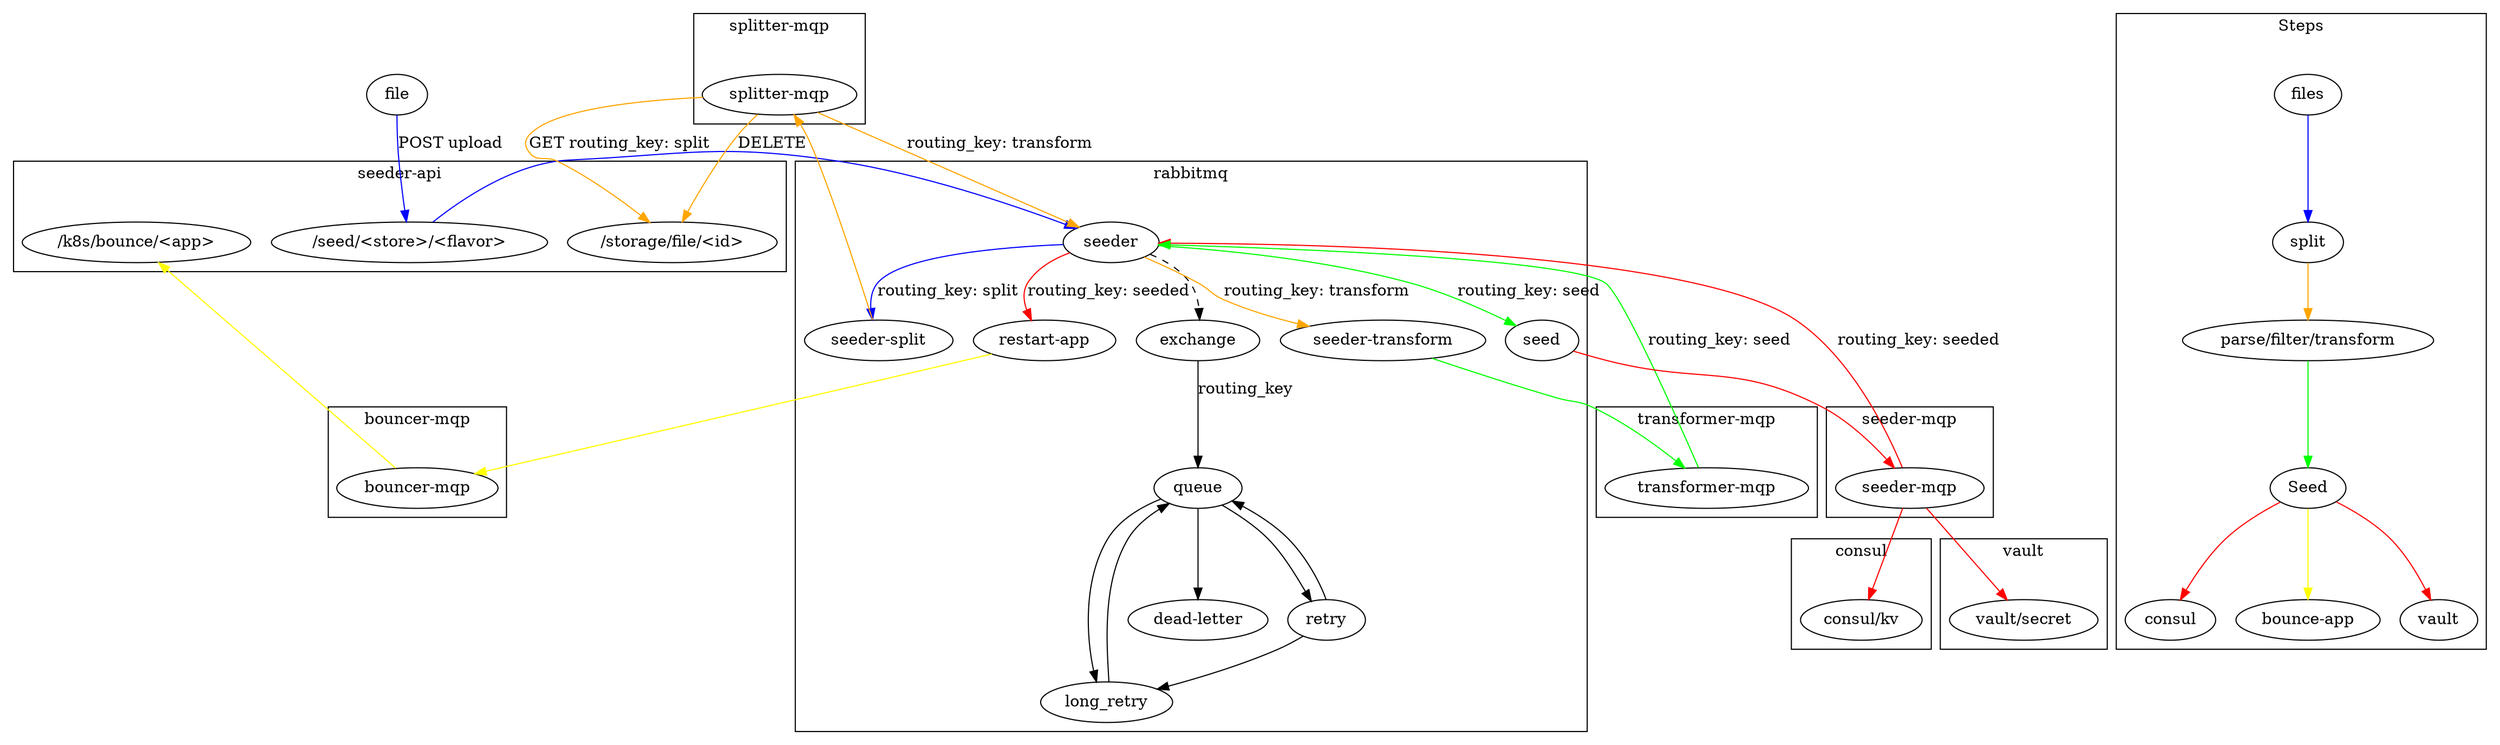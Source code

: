 digraph seeder {

  subgraph cluster_0 {
    label="seeder-api"

    "/seed/<store>/<flavor>";
    "/storage/file/<id>";
    "/k8s/bounce/<app>";
  }

  subgraph cluster_1 {
    label="seeder-mqp"
    "seeder-mqp";
  }

  subgraph cluster_2 {
    label="splitter-mqp";
    "splitter-mqp";
  }


  subgraph cluster_3 {
    label="transformer-mqp";
    "transformer-mqp";
  }

  subgraph cluster_4 {
    label="rabbitmq";

    "exchange" -> "queue"[label="routing_key"];
    "retry" -> "queue";
    "retry" -> "long_retry";
    "queue" -> "retry";
    "queue" -> "long_retry";
    "long_retry" -> "queue";
    "queue" -> "dead-letter";

    "seeder" -> "exchange"[style=dashed];
    "seeder" -> "seeder-split"[label="routing_key: split", color=blue];
    "seeder" -> "seeder-transform"[label="routing_key: transform", color=orange];
    "seeder" -> "seed"[label="routing_key: seed", color=green];
    "seeder" -> "restart-app"[label="routing_key: seeded", color=red];

  }

  subgraph cluster_5 {
    label="consul"
    "consul/kv";
  }

  subgraph cluster_6 {
    label="vault";
    "vault/secret";
  }

  subgraph cluster_7 {
    label="Steps";
    "files" -> "split"[color=blue];
    "split" -> "parse/filter/transform"[color=orange];
    "parse/filter/transform" -> "Seed"[color=green];
    "Seed" -> "vault"[color=red]
    "Seed" -> "consul"[color=red]
    "Seed" -> "bounce-app"[color=yellow]
  }

  subgraph cluster_8 {
    label="bouncer-mqp";
    "bouncer-mqp";
  }

  file -> "/seed/<store>/<flavor>"[label="POST upload", color=blue];

  "/seed/<store>/<flavor>" -> "seeder"[label="routing_key: split", color=blue];
  "seeder-split" -> "splitter-mqp"[color=orange];
  "seed" -> "seeder-mqp"[color=red];

  "splitter-mqp" -> "/storage/file/<id>"[label=GET, color=orange];
  "splitter-mqp" -> "/storage/file/<id>"[label=DELETE, color=orange];
  "splitter-mqp" -> "seeder"[label="routing_key: transform", color=orange];

  "seeder-transform" -> "transformer-mqp"[color=green];
  "transformer-mqp" -> "seeder"[label="routing_key: seed", color=green];

  "seeder-mqp" -> "consul/kv"[color=red];
  "seeder-mqp" -> "vault/secret"[color=red];
  "seeder-mqp" -> "seeder"[label="routing_key: seeded", color=red];

  "bouncer-mqp" -> "/k8s/bounce/<app>"[color=yellow];
  "restart-app" -> "bouncer-mqp"[color=yellow];

}
